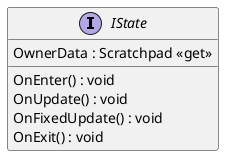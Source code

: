 @startuml
interface IState {
    OwnerData : Scratchpad <<get>>
    OnEnter() : void
    OnUpdate() : void
    OnFixedUpdate() : void
    OnExit() : void
}
@enduml
